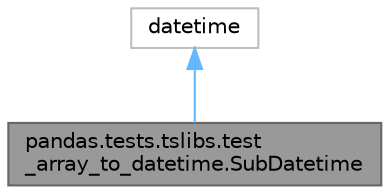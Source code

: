 digraph "pandas.tests.tslibs.test_array_to_datetime.SubDatetime"
{
 // LATEX_PDF_SIZE
  bgcolor="transparent";
  edge [fontname=Helvetica,fontsize=10,labelfontname=Helvetica,labelfontsize=10];
  node [fontname=Helvetica,fontsize=10,shape=box,height=0.2,width=0.4];
  Node1 [id="Node000001",label="pandas.tests.tslibs.test\l_array_to_datetime.SubDatetime",height=0.2,width=0.4,color="gray40", fillcolor="grey60", style="filled", fontcolor="black",tooltip=" "];
  Node2 -> Node1 [id="edge1_Node000001_Node000002",dir="back",color="steelblue1",style="solid",tooltip=" "];
  Node2 [id="Node000002",label="datetime",height=0.2,width=0.4,color="grey75", fillcolor="white", style="filled",URL="$d3/d3c/classdatetime.html",tooltip=" "];
}
